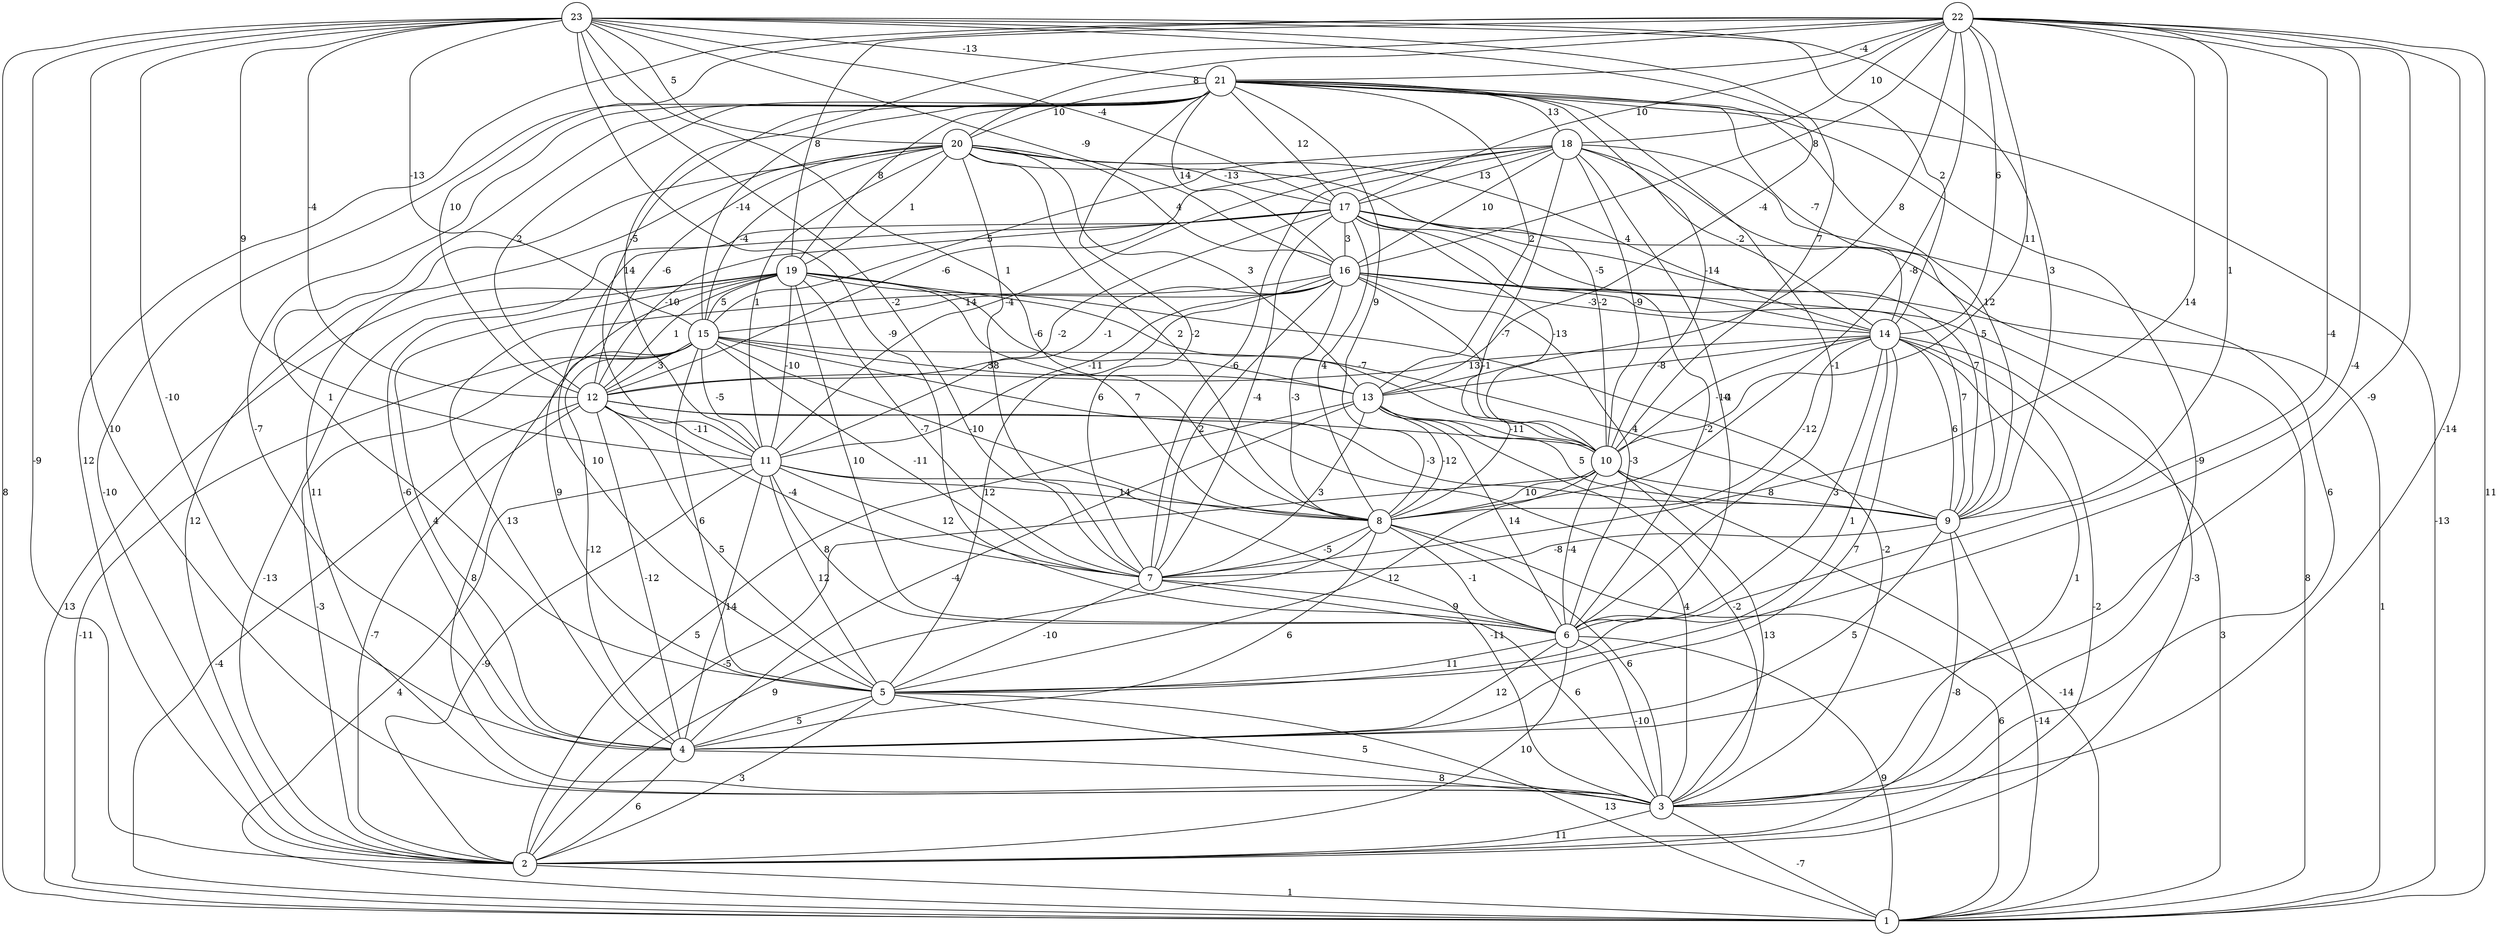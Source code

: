 graph { 
	 fontname="Helvetica,Arial,sans-serif" 
	 node [shape = circle]; 
	 23 -- 1 [label = "8"];
	 23 -- 2 [label = "-9"];
	 23 -- 3 [label = "10"];
	 23 -- 4 [label = "-10"];
	 23 -- 6 [label = "-9"];
	 23 -- 7 [label = "-2"];
	 23 -- 8 [label = "1"];
	 23 -- 9 [label = "3"];
	 23 -- 10 [label = "7"];
	 23 -- 11 [label = "9"];
	 23 -- 12 [label = "-4"];
	 23 -- 13 [label = "-4"];
	 23 -- 14 [label = "2"];
	 23 -- 15 [label = "-13"];
	 23 -- 16 [label = "-9"];
	 23 -- 17 [label = "-4"];
	 23 -- 20 [label = "5"];
	 23 -- 21 [label = "-13"];
	 22 -- 1 [label = "11"];
	 22 -- 2 [label = "12"];
	 22 -- 3 [label = "-14"];
	 22 -- 4 [label = "-9"];
	 22 -- 5 [label = "-4"];
	 22 -- 6 [label = "-4"];
	 22 -- 7 [label = "14"];
	 22 -- 8 [label = "-8"];
	 22 -- 9 [label = "1"];
	 22 -- 10 [label = "11"];
	 22 -- 11 [label = "-5"];
	 22 -- 12 [label = "10"];
	 22 -- 13 [label = "8"];
	 22 -- 14 [label = "6"];
	 22 -- 16 [label = "8"];
	 22 -- 17 [label = "10"];
	 22 -- 18 [label = "10"];
	 22 -- 19 [label = "8"];
	 22 -- 20 [label = "8"];
	 22 -- 21 [label = "-4"];
	 21 -- 1 [label = "-13"];
	 21 -- 2 [label = "-10"];
	 21 -- 3 [label = "-9"];
	 21 -- 4 [label = "-7"];
	 21 -- 5 [label = "1"];
	 21 -- 6 [label = "-1"];
	 21 -- 7 [label = "-2"];
	 21 -- 8 [label = "9"];
	 21 -- 9 [label = "12"];
	 21 -- 10 [label = "-14"];
	 21 -- 11 [label = "14"];
	 21 -- 12 [label = "2"];
	 21 -- 13 [label = "2"];
	 21 -- 14 [label = "-7"];
	 21 -- 15 [label = "-14"];
	 21 -- 16 [label = "14"];
	 21 -- 17 [label = "12"];
	 21 -- 18 [label = "13"];
	 21 -- 19 [label = "8"];
	 21 -- 20 [label = "10"];
	 20 -- 2 [label = "12"];
	 20 -- 3 [label = "11"];
	 20 -- 7 [label = "8"];
	 20 -- 8 [label = "2"];
	 20 -- 10 [label = "-2"];
	 20 -- 11 [label = "1"];
	 20 -- 12 [label = "-6"];
	 20 -- 13 [label = "3"];
	 20 -- 14 [label = "4"];
	 20 -- 15 [label = "-4"];
	 20 -- 16 [label = "4"];
	 20 -- 17 [label = "-13"];
	 20 -- 19 [label = "1"];
	 19 -- 1 [label = "13"];
	 19 -- 2 [label = "-13"];
	 19 -- 3 [label = "-2"];
	 19 -- 4 [label = "4"];
	 19 -- 5 [label = "9"];
	 19 -- 6 [label = "10"];
	 19 -- 7 [label = "-7"];
	 19 -- 8 [label = "7"];
	 19 -- 10 [label = "-7"];
	 19 -- 11 [label = "-10"];
	 19 -- 12 [label = "1"];
	 19 -- 13 [label = "-6"];
	 19 -- 15 [label = "5"];
	 18 -- 3 [label = "6"];
	 18 -- 6 [label = "-4"];
	 18 -- 7 [label = "-6"];
	 18 -- 8 [label = "-7"];
	 18 -- 9 [label = "5"];
	 18 -- 10 [label = "-9"];
	 18 -- 11 [label = "-4"];
	 18 -- 12 [label = "-6"];
	 18 -- 14 [label = "-2"];
	 18 -- 15 [label = "5"];
	 18 -- 16 [label = "10"];
	 18 -- 17 [label = "13"];
	 17 -- 1 [label = "8"];
	 17 -- 4 [label = "-6"];
	 17 -- 5 [label = "10"];
	 17 -- 6 [label = "-2"];
	 17 -- 7 [label = "-4"];
	 17 -- 8 [label = "4"];
	 17 -- 9 [label = "7"];
	 17 -- 10 [label = "-13"];
	 17 -- 11 [label = "-2"];
	 17 -- 12 [label = "-10"];
	 17 -- 14 [label = "-5"];
	 17 -- 16 [label = "3"];
	 16 -- 1 [label = "1"];
	 16 -- 2 [label = "-3"];
	 16 -- 4 [label = "13"];
	 16 -- 5 [label = "12"];
	 16 -- 6 [label = "-3"];
	 16 -- 7 [label = "2"];
	 16 -- 8 [label = "-3"];
	 16 -- 9 [label = "7"];
	 16 -- 10 [label = "-1"];
	 16 -- 11 [label = "-11"];
	 16 -- 12 [label = "-1"];
	 16 -- 14 [label = "-3"];
	 16 -- 15 [label = "14"];
	 15 -- 1 [label = "-11"];
	 15 -- 2 [label = "-3"];
	 15 -- 3 [label = "8"];
	 15 -- 4 [label = "-12"];
	 15 -- 5 [label = "6"];
	 15 -- 7 [label = "-11"];
	 15 -- 8 [label = "-10"];
	 15 -- 9 [label = "4"];
	 15 -- 10 [label = "6"];
	 15 -- 11 [label = "-5"];
	 15 -- 12 [label = "3"];
	 15 -- 13 [label = "3"];
	 14 -- 1 [label = "3"];
	 14 -- 2 [label = "-2"];
	 14 -- 3 [label = "1"];
	 14 -- 4 [label = "7"];
	 14 -- 5 [label = "1"];
	 14 -- 6 [label = "3"];
	 14 -- 8 [label = "-12"];
	 14 -- 9 [label = "6"];
	 14 -- 10 [label = "-10"];
	 14 -- 12 [label = "13"];
	 14 -- 13 [label = "-8"];
	 13 -- 2 [label = "5"];
	 13 -- 3 [label = "-2"];
	 13 -- 4 [label = "-4"];
	 13 -- 6 [label = "14"];
	 13 -- 7 [label = "3"];
	 13 -- 8 [label = "-12"];
	 13 -- 9 [label = "5"];
	 13 -- 10 [label = "-11"];
	 12 -- 1 [label = "-4"];
	 12 -- 2 [label = "-7"];
	 12 -- 3 [label = "4"];
	 12 -- 4 [label = "-12"];
	 12 -- 5 [label = "5"];
	 12 -- 7 [label = "-4"];
	 12 -- 9 [label = "-3"];
	 12 -- 11 [label = "-11"];
	 11 -- 1 [label = "4"];
	 11 -- 2 [label = "-9"];
	 11 -- 3 [label = "-11"];
	 11 -- 4 [label = "14"];
	 11 -- 5 [label = "12"];
	 11 -- 6 [label = "8"];
	 11 -- 7 [label = "12"];
	 11 -- 8 [label = "14"];
	 10 -- 1 [label = "-14"];
	 10 -- 2 [label = "-5"];
	 10 -- 3 [label = "13"];
	 10 -- 5 [label = "12"];
	 10 -- 6 [label = "-4"];
	 10 -- 8 [label = "10"];
	 10 -- 9 [label = "8"];
	 9 -- 1 [label = "-14"];
	 9 -- 2 [label = "-8"];
	 9 -- 4 [label = "5"];
	 9 -- 7 [label = "-8"];
	 8 -- 1 [label = "6"];
	 8 -- 2 [label = "9"];
	 8 -- 3 [label = "6"];
	 8 -- 4 [label = "6"];
	 8 -- 6 [label = "-1"];
	 8 -- 7 [label = "-5"];
	 7 -- 3 [label = "6"];
	 7 -- 5 [label = "-10"];
	 7 -- 6 [label = "9"];
	 6 -- 1 [label = "9"];
	 6 -- 2 [label = "10"];
	 6 -- 3 [label = "-10"];
	 6 -- 4 [label = "12"];
	 6 -- 5 [label = "11"];
	 5 -- 1 [label = "13"];
	 5 -- 2 [label = "3"];
	 5 -- 3 [label = "5"];
	 5 -- 4 [label = "5"];
	 4 -- 2 [label = "6"];
	 4 -- 3 [label = "8"];
	 3 -- 1 [label = "-7"];
	 3 -- 2 [label = "11"];
	 2 -- 1 [label = "1"];
	 1;
	 2;
	 3;
	 4;
	 5;
	 6;
	 7;
	 8;
	 9;
	 10;
	 11;
	 12;
	 13;
	 14;
	 15;
	 16;
	 17;
	 18;
	 19;
	 20;
	 21;
	 22;
	 23;
}
